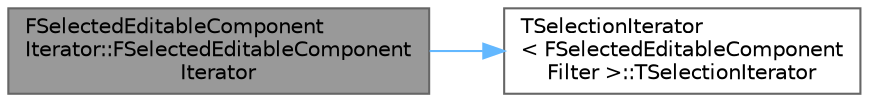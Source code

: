 digraph "FSelectedEditableComponentIterator::FSelectedEditableComponentIterator"
{
 // INTERACTIVE_SVG=YES
 // LATEX_PDF_SIZE
  bgcolor="transparent";
  edge [fontname=Helvetica,fontsize=10,labelfontname=Helvetica,labelfontsize=10];
  node [fontname=Helvetica,fontsize=10,shape=box,height=0.2,width=0.4];
  rankdir="LR";
  Node1 [id="Node000001",label="FSelectedEditableComponent\lIterator::FSelectedEditableComponent\lIterator",height=0.2,width=0.4,color="gray40", fillcolor="grey60", style="filled", fontcolor="black",tooltip=" "];
  Node1 -> Node2 [id="edge1_Node000001_Node000002",color="steelblue1",style="solid",tooltip=" "];
  Node2 [id="Node000002",label="TSelectionIterator\l\< FSelectedEditableComponent\lFilter \>::TSelectionIterator",height=0.2,width=0.4,color="grey40", fillcolor="white", style="filled",URL="$dd/d28/classTSelectionIterator.html#a50f5932e0453874eafae26d0484a4825",tooltip=" "];
}
